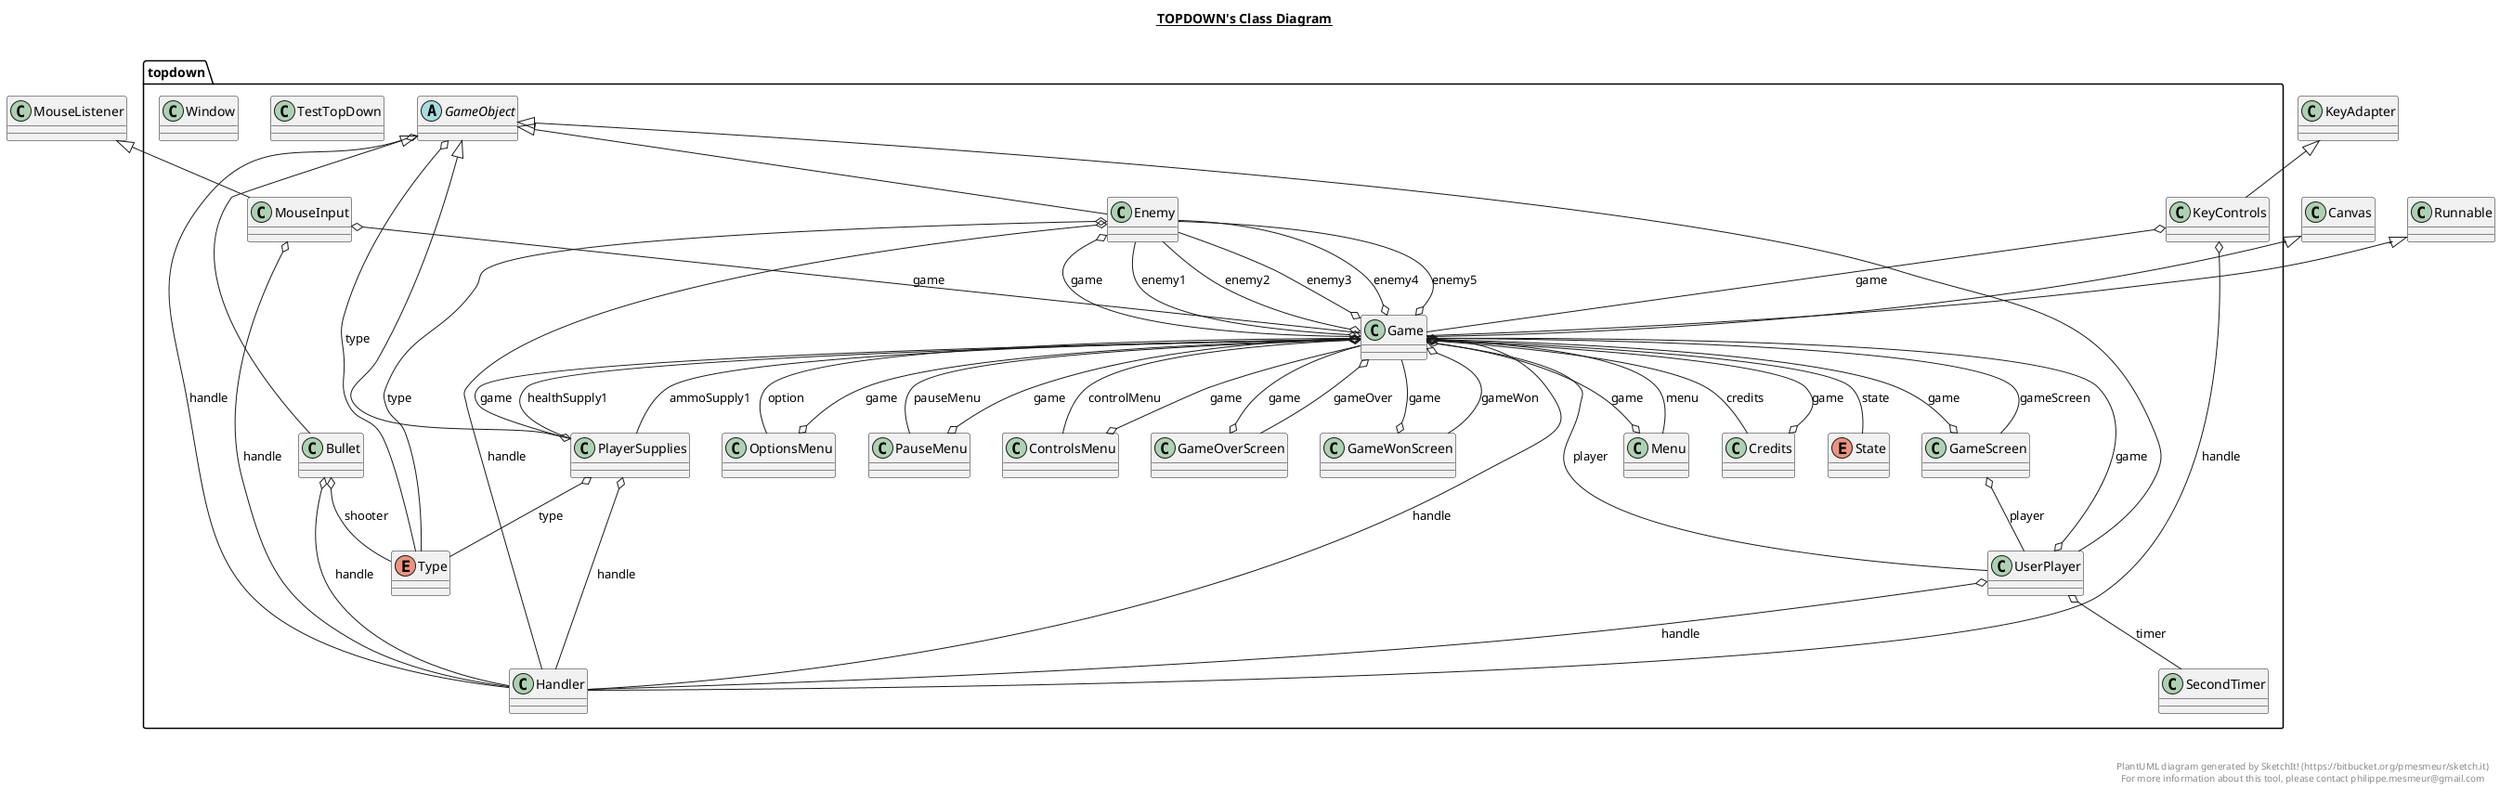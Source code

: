 @startuml

title __TOPDOWN's Class Diagram__\n

  package topdown {
    class Bullet {
    }
  }
  

  package topdown {
    class ControlsMenu {
    }
  }
  

  package topdown {
    class Credits {
    }
  }
  

  package topdown {
    class Enemy {
    }
  }
  

  package topdown {
    class Game {
    }
  }
  

  package topdown {
    abstract class GameObject {
    }
  }
  

  package topdown {
    class GameOverScreen {
    }
  }
  

  package topdown {
    class GameScreen {
    }
  }
  

  package topdown {
    class GameWonScreen {
    }
  }
  

  package topdown {
    class Handler {
    }
  }
  

  package topdown {
    class KeyControls {
    }
  }
  

  package topdown {
    class Menu {
    }
  }
  

  package topdown {
    class MouseInput {
    }
  }
  

  package topdown {
    class OptionsMenu {
    }
  }
  

  package topdown {
    class PauseMenu {
    }
  }
  

  package topdown {
    class PlayerSupplies {
    }
  }
  

  package topdown {
    class SecondTimer {
    }
  }
  

  package topdown {
    enum State {
    }
  }
  

  package topdown {
    class TestTopDown {
    }
  }
  

  package topdown {
    enum Type {
    }
  }
  

  package topdown {
    class UserPlayer {
    }
  }
  

  package topdown {
    class Window {
    }
  }
  

  Bullet -up-|> GameObject
  Bullet o-- Handler : handle
  Bullet o-- Type : shooter
  ControlsMenu o-- Game : game
  Credits o-- Game : game
  Enemy -up-|> GameObject
  Enemy o-- Handler : handle
  Enemy o-- Game : game
  Enemy o-- Type : type
  Game -up-|> Runnable
  Game -up-|> Canvas
  Game o-- Handler : handle
  Game o-- UserPlayer : player
  Game o-- Enemy : enemy1
  Game o-- Enemy : enemy2
  Game o-- Enemy : enemy3
  Game o-- Enemy : enemy4
  Game o-- Enemy : enemy5
  Game o-- PlayerSupplies : healthSupply1
  Game o-- PlayerSupplies : ammoSupply1
  Game o-- State : state
  Game o-- Menu : menu
  Game o-- Credits : credits
  Game o-- OptionsMenu : option
  Game o-- GameScreen : gameScreen
  Game o-- GameOverScreen : gameOver
  Game o-- GameWonScreen : gameWon
  Game o-- PauseMenu : pauseMenu
  Game o-- ControlsMenu : controlMenu
  GameObject o-- Type : type
  GameObject o-- Handler : handle
  GameOverScreen o-- Game : game
  GameScreen o-- Game : game
  GameScreen o-- UserPlayer : player
  GameWonScreen o-- Game : game
  KeyControls -up-|> KeyAdapter
  KeyControls o-- Handler : handle
  KeyControls o-- Game : game
  Menu o-- Game : game
  MouseInput -up-|> MouseListener
  MouseInput o-- Game : game
  MouseInput o-- Handler : handle
  OptionsMenu o-- Game : game
  PauseMenu o-- Game : game
  PlayerSupplies -up-|> GameObject
  PlayerSupplies o-- Handler : handle
  PlayerSupplies o-- Game : game
  PlayerSupplies o-- Type : type
  UserPlayer -up-|> GameObject
  UserPlayer o-- Handler : handle
  UserPlayer o-- Game : game
  UserPlayer o-- SecondTimer : timer


right footer


PlantUML diagram generated by SketchIt! (https://bitbucket.org/pmesmeur/sketch.it)
For more information about this tool, please contact philippe.mesmeur@gmail.com
endfooter

@enduml
